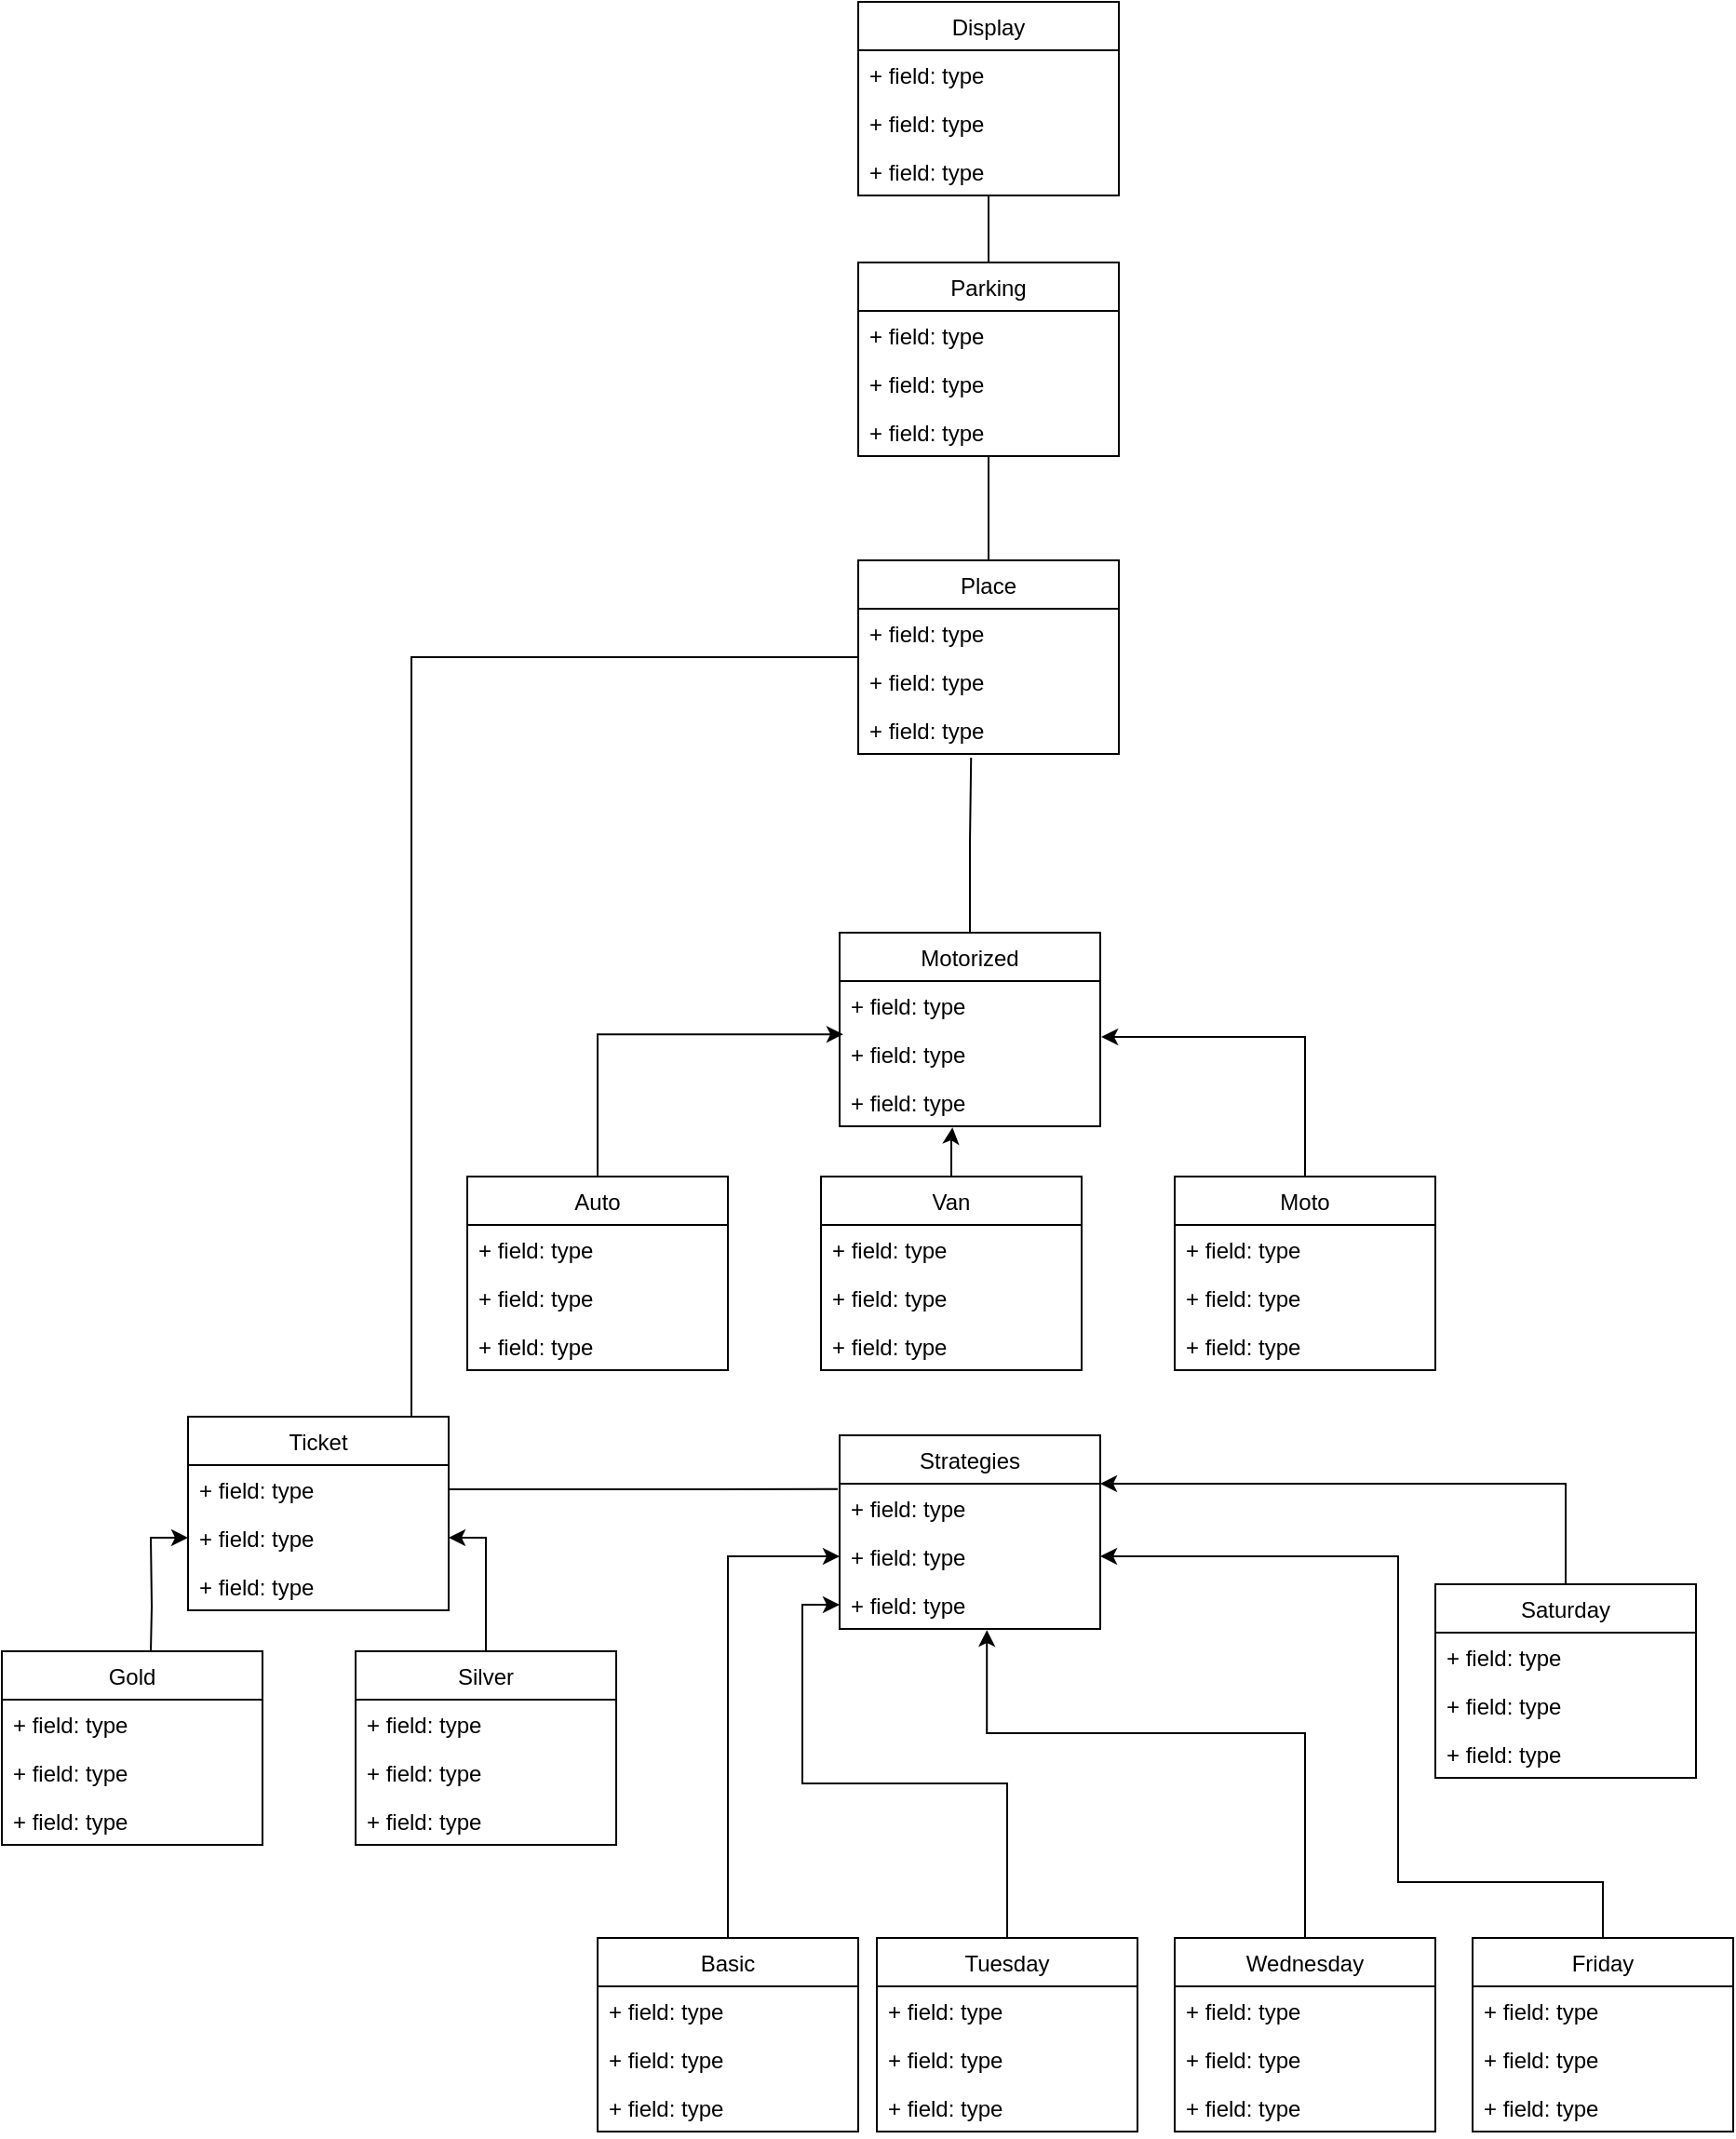 <mxfile version="17.4.6" type="device"><diagram id="UO-OclWuYl68KMy3zuMK" name="Page-1"><mxGraphModel dx="2031" dy="1134" grid="1" gridSize="10" guides="1" tooltips="1" connect="1" arrows="1" fold="1" page="1" pageScale="1" pageWidth="827" pageHeight="1169" math="0" shadow="0"><root><mxCell id="0"/><mxCell id="1" parent="0"/><mxCell id="aqjppwKQZ0_oO-9sexhq-132" style="edgeStyle=orthogonalEdgeStyle;rounded=0;orthogonalLoop=1;jettySize=auto;html=1;entryX=0.5;entryY=0;entryDx=0;entryDy=0;endArrow=none;endFill=0;" edge="1" parent="1" source="aqjppwKQZ0_oO-9sexhq-1" target="aqjppwKQZ0_oO-9sexhq-38"><mxGeometry relative="1" as="geometry"/></mxCell><mxCell id="aqjppwKQZ0_oO-9sexhq-1" value="Display" style="swimlane;fontStyle=0;childLayout=stackLayout;horizontal=1;startSize=26;fillColor=none;horizontalStack=0;resizeParent=1;resizeParentMax=0;resizeLast=0;collapsible=1;marginBottom=0;" vertex="1" parent="1"><mxGeometry x="650" y="10" width="140" height="104" as="geometry"/></mxCell><mxCell id="aqjppwKQZ0_oO-9sexhq-2" value="+ field: type" style="text;strokeColor=none;fillColor=none;align=left;verticalAlign=top;spacingLeft=4;spacingRight=4;overflow=hidden;rotatable=0;points=[[0,0.5],[1,0.5]];portConstraint=eastwest;" vertex="1" parent="aqjppwKQZ0_oO-9sexhq-1"><mxGeometry y="26" width="140" height="26" as="geometry"/></mxCell><mxCell id="aqjppwKQZ0_oO-9sexhq-3" value="+ field: type" style="text;strokeColor=none;fillColor=none;align=left;verticalAlign=top;spacingLeft=4;spacingRight=4;overflow=hidden;rotatable=0;points=[[0,0.5],[1,0.5]];portConstraint=eastwest;" vertex="1" parent="aqjppwKQZ0_oO-9sexhq-1"><mxGeometry y="52" width="140" height="26" as="geometry"/></mxCell><mxCell id="aqjppwKQZ0_oO-9sexhq-4" value="+ field: type" style="text;strokeColor=none;fillColor=none;align=left;verticalAlign=top;spacingLeft=4;spacingRight=4;overflow=hidden;rotatable=0;points=[[0,0.5],[1,0.5]];portConstraint=eastwest;" vertex="1" parent="aqjppwKQZ0_oO-9sexhq-1"><mxGeometry y="78" width="140" height="26" as="geometry"/></mxCell><mxCell id="aqjppwKQZ0_oO-9sexhq-142" style="edgeStyle=orthogonalEdgeStyle;rounded=0;orthogonalLoop=1;jettySize=auto;html=1;entryX=0.5;entryY=0;entryDx=0;entryDy=0;endArrow=none;endFill=0;" edge="1" parent="1" source="aqjppwKQZ0_oO-9sexhq-38" target="aqjppwKQZ0_oO-9sexhq-42"><mxGeometry relative="1" as="geometry"/></mxCell><mxCell id="aqjppwKQZ0_oO-9sexhq-38" value="Parking" style="swimlane;fontStyle=0;childLayout=stackLayout;horizontal=1;startSize=26;fillColor=none;horizontalStack=0;resizeParent=1;resizeParentMax=0;resizeLast=0;collapsible=1;marginBottom=0;" vertex="1" parent="1"><mxGeometry x="650" y="150" width="140" height="104" as="geometry"/></mxCell><mxCell id="aqjppwKQZ0_oO-9sexhq-39" value="+ field: type" style="text;strokeColor=none;fillColor=none;align=left;verticalAlign=top;spacingLeft=4;spacingRight=4;overflow=hidden;rotatable=0;points=[[0,0.5],[1,0.5]];portConstraint=eastwest;" vertex="1" parent="aqjppwKQZ0_oO-9sexhq-38"><mxGeometry y="26" width="140" height="26" as="geometry"/></mxCell><mxCell id="aqjppwKQZ0_oO-9sexhq-40" value="+ field: type" style="text;strokeColor=none;fillColor=none;align=left;verticalAlign=top;spacingLeft=4;spacingRight=4;overflow=hidden;rotatable=0;points=[[0,0.5],[1,0.5]];portConstraint=eastwest;" vertex="1" parent="aqjppwKQZ0_oO-9sexhq-38"><mxGeometry y="52" width="140" height="26" as="geometry"/></mxCell><mxCell id="aqjppwKQZ0_oO-9sexhq-41" value="+ field: type" style="text;strokeColor=none;fillColor=none;align=left;verticalAlign=top;spacingLeft=4;spacingRight=4;overflow=hidden;rotatable=0;points=[[0,0.5],[1,0.5]];portConstraint=eastwest;" vertex="1" parent="aqjppwKQZ0_oO-9sexhq-38"><mxGeometry y="78" width="140" height="26" as="geometry"/></mxCell><mxCell id="aqjppwKQZ0_oO-9sexhq-136" style="edgeStyle=orthogonalEdgeStyle;rounded=0;orthogonalLoop=1;jettySize=auto;html=1;entryX=0;entryY=0;entryDx=0;entryDy=0;endArrow=none;endFill=0;" edge="1" parent="1" source="aqjppwKQZ0_oO-9sexhq-42" target="aqjppwKQZ0_oO-9sexhq-69"><mxGeometry relative="1" as="geometry"><Array as="points"><mxPoint x="410" y="362"/><mxPoint x="410" y="770"/></Array></mxGeometry></mxCell><mxCell id="aqjppwKQZ0_oO-9sexhq-42" value="Place" style="swimlane;fontStyle=0;childLayout=stackLayout;horizontal=1;startSize=26;fillColor=none;horizontalStack=0;resizeParent=1;resizeParentMax=0;resizeLast=0;collapsible=1;marginBottom=0;" vertex="1" parent="1"><mxGeometry x="650" y="310" width="140" height="104" as="geometry"/></mxCell><mxCell id="aqjppwKQZ0_oO-9sexhq-43" value="+ field: type" style="text;strokeColor=none;fillColor=none;align=left;verticalAlign=top;spacingLeft=4;spacingRight=4;overflow=hidden;rotatable=0;points=[[0,0.5],[1,0.5]];portConstraint=eastwest;" vertex="1" parent="aqjppwKQZ0_oO-9sexhq-42"><mxGeometry y="26" width="140" height="26" as="geometry"/></mxCell><mxCell id="aqjppwKQZ0_oO-9sexhq-44" value="+ field: type" style="text;strokeColor=none;fillColor=none;align=left;verticalAlign=top;spacingLeft=4;spacingRight=4;overflow=hidden;rotatable=0;points=[[0,0.5],[1,0.5]];portConstraint=eastwest;" vertex="1" parent="aqjppwKQZ0_oO-9sexhq-42"><mxGeometry y="52" width="140" height="26" as="geometry"/></mxCell><mxCell id="aqjppwKQZ0_oO-9sexhq-45" value="+ field: type" style="text;strokeColor=none;fillColor=none;align=left;verticalAlign=top;spacingLeft=4;spacingRight=4;overflow=hidden;rotatable=0;points=[[0,0.5],[1,0.5]];portConstraint=eastwest;" vertex="1" parent="aqjppwKQZ0_oO-9sexhq-42"><mxGeometry y="78" width="140" height="26" as="geometry"/></mxCell><mxCell id="aqjppwKQZ0_oO-9sexhq-135" style="edgeStyle=orthogonalEdgeStyle;rounded=0;orthogonalLoop=1;jettySize=auto;html=1;entryX=0.433;entryY=1.077;entryDx=0;entryDy=0;entryPerimeter=0;endArrow=none;endFill=0;" edge="1" parent="1" source="aqjppwKQZ0_oO-9sexhq-46" target="aqjppwKQZ0_oO-9sexhq-45"><mxGeometry relative="1" as="geometry"><Array as="points"><mxPoint x="710" y="462"/><mxPoint x="711" y="416"/></Array></mxGeometry></mxCell><mxCell id="aqjppwKQZ0_oO-9sexhq-46" value="Motorized" style="swimlane;fontStyle=0;childLayout=stackLayout;horizontal=1;startSize=26;fillColor=none;horizontalStack=0;resizeParent=1;resizeParentMax=0;resizeLast=0;collapsible=1;marginBottom=0;" vertex="1" parent="1"><mxGeometry x="640" y="510" width="140" height="104" as="geometry"/></mxCell><mxCell id="aqjppwKQZ0_oO-9sexhq-47" value="+ field: type" style="text;strokeColor=none;fillColor=none;align=left;verticalAlign=top;spacingLeft=4;spacingRight=4;overflow=hidden;rotatable=0;points=[[0,0.5],[1,0.5]];portConstraint=eastwest;" vertex="1" parent="aqjppwKQZ0_oO-9sexhq-46"><mxGeometry y="26" width="140" height="26" as="geometry"/></mxCell><mxCell id="aqjppwKQZ0_oO-9sexhq-48" value="+ field: type" style="text;strokeColor=none;fillColor=none;align=left;verticalAlign=top;spacingLeft=4;spacingRight=4;overflow=hidden;rotatable=0;points=[[0,0.5],[1,0.5]];portConstraint=eastwest;" vertex="1" parent="aqjppwKQZ0_oO-9sexhq-46"><mxGeometry y="52" width="140" height="26" as="geometry"/></mxCell><mxCell id="aqjppwKQZ0_oO-9sexhq-49" value="+ field: type" style="text;strokeColor=none;fillColor=none;align=left;verticalAlign=top;spacingLeft=4;spacingRight=4;overflow=hidden;rotatable=0;points=[[0,0.5],[1,0.5]];portConstraint=eastwest;" vertex="1" parent="aqjppwKQZ0_oO-9sexhq-46"><mxGeometry y="78" width="140" height="26" as="geometry"/></mxCell><mxCell id="aqjppwKQZ0_oO-9sexhq-129" style="edgeStyle=orthogonalEdgeStyle;rounded=0;orthogonalLoop=1;jettySize=auto;html=1;entryX=0.014;entryY=0.099;entryDx=0;entryDy=0;entryPerimeter=0;" edge="1" parent="1" source="aqjppwKQZ0_oO-9sexhq-50" target="aqjppwKQZ0_oO-9sexhq-48"><mxGeometry relative="1" as="geometry"/></mxCell><mxCell id="aqjppwKQZ0_oO-9sexhq-50" value="Auto" style="swimlane;fontStyle=0;childLayout=stackLayout;horizontal=1;startSize=26;fillColor=none;horizontalStack=0;resizeParent=1;resizeParentMax=0;resizeLast=0;collapsible=1;marginBottom=0;" vertex="1" parent="1"><mxGeometry x="440" y="641" width="140" height="104" as="geometry"/></mxCell><mxCell id="aqjppwKQZ0_oO-9sexhq-51" value="+ field: type" style="text;strokeColor=none;fillColor=none;align=left;verticalAlign=top;spacingLeft=4;spacingRight=4;overflow=hidden;rotatable=0;points=[[0,0.5],[1,0.5]];portConstraint=eastwest;" vertex="1" parent="aqjppwKQZ0_oO-9sexhq-50"><mxGeometry y="26" width="140" height="26" as="geometry"/></mxCell><mxCell id="aqjppwKQZ0_oO-9sexhq-52" value="+ field: type" style="text;strokeColor=none;fillColor=none;align=left;verticalAlign=top;spacingLeft=4;spacingRight=4;overflow=hidden;rotatable=0;points=[[0,0.5],[1,0.5]];portConstraint=eastwest;" vertex="1" parent="aqjppwKQZ0_oO-9sexhq-50"><mxGeometry y="52" width="140" height="26" as="geometry"/></mxCell><mxCell id="aqjppwKQZ0_oO-9sexhq-53" value="+ field: type" style="text;strokeColor=none;fillColor=none;align=left;verticalAlign=top;spacingLeft=4;spacingRight=4;overflow=hidden;rotatable=0;points=[[0,0.5],[1,0.5]];portConstraint=eastwest;" vertex="1" parent="aqjppwKQZ0_oO-9sexhq-50"><mxGeometry y="78" width="140" height="26" as="geometry"/></mxCell><mxCell id="aqjppwKQZ0_oO-9sexhq-131" style="edgeStyle=orthogonalEdgeStyle;rounded=0;orthogonalLoop=1;jettySize=auto;html=1;entryX=0.433;entryY=1.022;entryDx=0;entryDy=0;entryPerimeter=0;" edge="1" parent="1" source="aqjppwKQZ0_oO-9sexhq-54" target="aqjppwKQZ0_oO-9sexhq-49"><mxGeometry relative="1" as="geometry"/></mxCell><mxCell id="aqjppwKQZ0_oO-9sexhq-54" value="Van" style="swimlane;fontStyle=0;childLayout=stackLayout;horizontal=1;startSize=26;fillColor=none;horizontalStack=0;resizeParent=1;resizeParentMax=0;resizeLast=0;collapsible=1;marginBottom=0;" vertex="1" parent="1"><mxGeometry x="630" y="641" width="140" height="104" as="geometry"/></mxCell><mxCell id="aqjppwKQZ0_oO-9sexhq-55" value="+ field: type" style="text;strokeColor=none;fillColor=none;align=left;verticalAlign=top;spacingLeft=4;spacingRight=4;overflow=hidden;rotatable=0;points=[[0,0.5],[1,0.5]];portConstraint=eastwest;" vertex="1" parent="aqjppwKQZ0_oO-9sexhq-54"><mxGeometry y="26" width="140" height="26" as="geometry"/></mxCell><mxCell id="aqjppwKQZ0_oO-9sexhq-56" value="+ field: type" style="text;strokeColor=none;fillColor=none;align=left;verticalAlign=top;spacingLeft=4;spacingRight=4;overflow=hidden;rotatable=0;points=[[0,0.5],[1,0.5]];portConstraint=eastwest;" vertex="1" parent="aqjppwKQZ0_oO-9sexhq-54"><mxGeometry y="52" width="140" height="26" as="geometry"/></mxCell><mxCell id="aqjppwKQZ0_oO-9sexhq-57" value="+ field: type" style="text;strokeColor=none;fillColor=none;align=left;verticalAlign=top;spacingLeft=4;spacingRight=4;overflow=hidden;rotatable=0;points=[[0,0.5],[1,0.5]];portConstraint=eastwest;" vertex="1" parent="aqjppwKQZ0_oO-9sexhq-54"><mxGeometry y="78" width="140" height="26" as="geometry"/></mxCell><mxCell id="aqjppwKQZ0_oO-9sexhq-130" style="edgeStyle=orthogonalEdgeStyle;rounded=0;orthogonalLoop=1;jettySize=auto;html=1;entryX=1.004;entryY=0.154;entryDx=0;entryDy=0;entryPerimeter=0;" edge="1" parent="1" source="aqjppwKQZ0_oO-9sexhq-58" target="aqjppwKQZ0_oO-9sexhq-48"><mxGeometry relative="1" as="geometry"/></mxCell><mxCell id="aqjppwKQZ0_oO-9sexhq-58" value="Moto" style="swimlane;fontStyle=0;childLayout=stackLayout;horizontal=1;startSize=26;fillColor=none;horizontalStack=0;resizeParent=1;resizeParentMax=0;resizeLast=0;collapsible=1;marginBottom=0;" vertex="1" parent="1"><mxGeometry x="820" y="641" width="140" height="104" as="geometry"/></mxCell><mxCell id="aqjppwKQZ0_oO-9sexhq-59" value="+ field: type" style="text;strokeColor=none;fillColor=none;align=left;verticalAlign=top;spacingLeft=4;spacingRight=4;overflow=hidden;rotatable=0;points=[[0,0.5],[1,0.5]];portConstraint=eastwest;" vertex="1" parent="aqjppwKQZ0_oO-9sexhq-58"><mxGeometry y="26" width="140" height="26" as="geometry"/></mxCell><mxCell id="aqjppwKQZ0_oO-9sexhq-60" value="+ field: type" style="text;strokeColor=none;fillColor=none;align=left;verticalAlign=top;spacingLeft=4;spacingRight=4;overflow=hidden;rotatable=0;points=[[0,0.5],[1,0.5]];portConstraint=eastwest;" vertex="1" parent="aqjppwKQZ0_oO-9sexhq-58"><mxGeometry y="52" width="140" height="26" as="geometry"/></mxCell><mxCell id="aqjppwKQZ0_oO-9sexhq-61" value="+ field: type" style="text;strokeColor=none;fillColor=none;align=left;verticalAlign=top;spacingLeft=4;spacingRight=4;overflow=hidden;rotatable=0;points=[[0,0.5],[1,0.5]];portConstraint=eastwest;" vertex="1" parent="aqjppwKQZ0_oO-9sexhq-58"><mxGeometry y="78" width="140" height="26" as="geometry"/></mxCell><mxCell id="aqjppwKQZ0_oO-9sexhq-64" value="Strategies" style="swimlane;fontStyle=0;childLayout=stackLayout;horizontal=1;startSize=26;fillColor=none;horizontalStack=0;resizeParent=1;resizeParentMax=0;resizeLast=0;collapsible=1;marginBottom=0;" vertex="1" parent="1"><mxGeometry x="640" y="780" width="140" height="104" as="geometry"/></mxCell><mxCell id="aqjppwKQZ0_oO-9sexhq-65" value="+ field: type" style="text;strokeColor=none;fillColor=none;align=left;verticalAlign=top;spacingLeft=4;spacingRight=4;overflow=hidden;rotatable=0;points=[[0,0.5],[1,0.5]];portConstraint=eastwest;" vertex="1" parent="aqjppwKQZ0_oO-9sexhq-64"><mxGeometry y="26" width="140" height="26" as="geometry"/></mxCell><mxCell id="aqjppwKQZ0_oO-9sexhq-66" value="+ field: type" style="text;strokeColor=none;fillColor=none;align=left;verticalAlign=top;spacingLeft=4;spacingRight=4;overflow=hidden;rotatable=0;points=[[0,0.5],[1,0.5]];portConstraint=eastwest;" vertex="1" parent="aqjppwKQZ0_oO-9sexhq-64"><mxGeometry y="52" width="140" height="26" as="geometry"/></mxCell><mxCell id="aqjppwKQZ0_oO-9sexhq-67" value="+ field: type" style="text;strokeColor=none;fillColor=none;align=left;verticalAlign=top;spacingLeft=4;spacingRight=4;overflow=hidden;rotatable=0;points=[[0,0.5],[1,0.5]];portConstraint=eastwest;" vertex="1" parent="aqjppwKQZ0_oO-9sexhq-64"><mxGeometry y="78" width="140" height="26" as="geometry"/></mxCell><mxCell id="aqjppwKQZ0_oO-9sexhq-69" value="Ticket" style="swimlane;fontStyle=0;childLayout=stackLayout;horizontal=1;startSize=26;fillColor=none;horizontalStack=0;resizeParent=1;resizeParentMax=0;resizeLast=0;collapsible=1;marginBottom=0;" vertex="1" parent="1"><mxGeometry x="290" y="770" width="140" height="104" as="geometry"/></mxCell><mxCell id="aqjppwKQZ0_oO-9sexhq-70" value="+ field: type" style="text;strokeColor=none;fillColor=none;align=left;verticalAlign=top;spacingLeft=4;spacingRight=4;overflow=hidden;rotatable=0;points=[[0,0.5],[1,0.5]];portConstraint=eastwest;" vertex="1" parent="aqjppwKQZ0_oO-9sexhq-69"><mxGeometry y="26" width="140" height="26" as="geometry"/></mxCell><mxCell id="aqjppwKQZ0_oO-9sexhq-71" value="+ field: type" style="text;strokeColor=none;fillColor=none;align=left;verticalAlign=top;spacingLeft=4;spacingRight=4;overflow=hidden;rotatable=0;points=[[0,0.5],[1,0.5]];portConstraint=eastwest;" vertex="1" parent="aqjppwKQZ0_oO-9sexhq-69"><mxGeometry y="52" width="140" height="26" as="geometry"/></mxCell><mxCell id="aqjppwKQZ0_oO-9sexhq-72" value="+ field: type" style="text;strokeColor=none;fillColor=none;align=left;verticalAlign=top;spacingLeft=4;spacingRight=4;overflow=hidden;rotatable=0;points=[[0,0.5],[1,0.5]];portConstraint=eastwest;" vertex="1" parent="aqjppwKQZ0_oO-9sexhq-69"><mxGeometry y="78" width="140" height="26" as="geometry"/></mxCell><mxCell id="aqjppwKQZ0_oO-9sexhq-125" style="edgeStyle=orthogonalEdgeStyle;rounded=0;orthogonalLoop=1;jettySize=auto;html=1;entryX=0;entryY=0.5;entryDx=0;entryDy=0;" edge="1" parent="1" target="aqjppwKQZ0_oO-9sexhq-71"><mxGeometry relative="1" as="geometry"><mxPoint x="270" y="896" as="sourcePoint"/></mxGeometry></mxCell><mxCell id="aqjppwKQZ0_oO-9sexhq-73" value="Gold" style="swimlane;fontStyle=0;childLayout=stackLayout;horizontal=1;startSize=26;fillColor=none;horizontalStack=0;resizeParent=1;resizeParentMax=0;resizeLast=0;collapsible=1;marginBottom=0;" vertex="1" parent="1"><mxGeometry x="190" y="896" width="140" height="104" as="geometry"/></mxCell><mxCell id="aqjppwKQZ0_oO-9sexhq-74" value="+ field: type" style="text;strokeColor=none;fillColor=none;align=left;verticalAlign=top;spacingLeft=4;spacingRight=4;overflow=hidden;rotatable=0;points=[[0,0.5],[1,0.5]];portConstraint=eastwest;" vertex="1" parent="aqjppwKQZ0_oO-9sexhq-73"><mxGeometry y="26" width="140" height="26" as="geometry"/></mxCell><mxCell id="aqjppwKQZ0_oO-9sexhq-75" value="+ field: type" style="text;strokeColor=none;fillColor=none;align=left;verticalAlign=top;spacingLeft=4;spacingRight=4;overflow=hidden;rotatable=0;points=[[0,0.5],[1,0.5]];portConstraint=eastwest;" vertex="1" parent="aqjppwKQZ0_oO-9sexhq-73"><mxGeometry y="52" width="140" height="26" as="geometry"/></mxCell><mxCell id="aqjppwKQZ0_oO-9sexhq-76" value="+ field: type" style="text;strokeColor=none;fillColor=none;align=left;verticalAlign=top;spacingLeft=4;spacingRight=4;overflow=hidden;rotatable=0;points=[[0,0.5],[1,0.5]];portConstraint=eastwest;" vertex="1" parent="aqjppwKQZ0_oO-9sexhq-73"><mxGeometry y="78" width="140" height="26" as="geometry"/></mxCell><mxCell id="aqjppwKQZ0_oO-9sexhq-126" style="edgeStyle=orthogonalEdgeStyle;rounded=0;orthogonalLoop=1;jettySize=auto;html=1;entryX=1;entryY=0.5;entryDx=0;entryDy=0;" edge="1" parent="1" source="aqjppwKQZ0_oO-9sexhq-77" target="aqjppwKQZ0_oO-9sexhq-71"><mxGeometry relative="1" as="geometry"/></mxCell><mxCell id="aqjppwKQZ0_oO-9sexhq-77" value="Silver" style="swimlane;fontStyle=0;childLayout=stackLayout;horizontal=1;startSize=26;fillColor=none;horizontalStack=0;resizeParent=1;resizeParentMax=0;resizeLast=0;collapsible=1;marginBottom=0;" vertex="1" parent="1"><mxGeometry x="380" y="896" width="140" height="104" as="geometry"/></mxCell><mxCell id="aqjppwKQZ0_oO-9sexhq-78" value="+ field: type" style="text;strokeColor=none;fillColor=none;align=left;verticalAlign=top;spacingLeft=4;spacingRight=4;overflow=hidden;rotatable=0;points=[[0,0.5],[1,0.5]];portConstraint=eastwest;" vertex="1" parent="aqjppwKQZ0_oO-9sexhq-77"><mxGeometry y="26" width="140" height="26" as="geometry"/></mxCell><mxCell id="aqjppwKQZ0_oO-9sexhq-79" value="+ field: type" style="text;strokeColor=none;fillColor=none;align=left;verticalAlign=top;spacingLeft=4;spacingRight=4;overflow=hidden;rotatable=0;points=[[0,0.5],[1,0.5]];portConstraint=eastwest;" vertex="1" parent="aqjppwKQZ0_oO-9sexhq-77"><mxGeometry y="52" width="140" height="26" as="geometry"/></mxCell><mxCell id="aqjppwKQZ0_oO-9sexhq-80" value="+ field: type" style="text;strokeColor=none;fillColor=none;align=left;verticalAlign=top;spacingLeft=4;spacingRight=4;overflow=hidden;rotatable=0;points=[[0,0.5],[1,0.5]];portConstraint=eastwest;" vertex="1" parent="aqjppwKQZ0_oO-9sexhq-77"><mxGeometry y="78" width="140" height="26" as="geometry"/></mxCell><mxCell id="aqjppwKQZ0_oO-9sexhq-123" style="edgeStyle=orthogonalEdgeStyle;rounded=0;orthogonalLoop=1;jettySize=auto;html=1;entryX=1;entryY=0.25;entryDx=0;entryDy=0;" edge="1" parent="1" source="aqjppwKQZ0_oO-9sexhq-90" target="aqjppwKQZ0_oO-9sexhq-64"><mxGeometry relative="1" as="geometry"><Array as="points"><mxPoint x="1030" y="806"/></Array></mxGeometry></mxCell><mxCell id="aqjppwKQZ0_oO-9sexhq-90" value="Saturday" style="swimlane;fontStyle=0;childLayout=stackLayout;horizontal=1;startSize=26;fillColor=none;horizontalStack=0;resizeParent=1;resizeParentMax=0;resizeLast=0;collapsible=1;marginBottom=0;" vertex="1" parent="1"><mxGeometry x="960" y="860" width="140" height="104" as="geometry"/></mxCell><mxCell id="aqjppwKQZ0_oO-9sexhq-91" value="+ field: type" style="text;strokeColor=none;fillColor=none;align=left;verticalAlign=top;spacingLeft=4;spacingRight=4;overflow=hidden;rotatable=0;points=[[0,0.5],[1,0.5]];portConstraint=eastwest;" vertex="1" parent="aqjppwKQZ0_oO-9sexhq-90"><mxGeometry y="26" width="140" height="26" as="geometry"/></mxCell><mxCell id="aqjppwKQZ0_oO-9sexhq-92" value="+ field: type" style="text;strokeColor=none;fillColor=none;align=left;verticalAlign=top;spacingLeft=4;spacingRight=4;overflow=hidden;rotatable=0;points=[[0,0.5],[1,0.5]];portConstraint=eastwest;" vertex="1" parent="aqjppwKQZ0_oO-9sexhq-90"><mxGeometry y="52" width="140" height="26" as="geometry"/></mxCell><mxCell id="aqjppwKQZ0_oO-9sexhq-93" value="+ field: type" style="text;strokeColor=none;fillColor=none;align=left;verticalAlign=top;spacingLeft=4;spacingRight=4;overflow=hidden;rotatable=0;points=[[0,0.5],[1,0.5]];portConstraint=eastwest;" vertex="1" parent="aqjppwKQZ0_oO-9sexhq-90"><mxGeometry y="78" width="140" height="26" as="geometry"/></mxCell><mxCell id="aqjppwKQZ0_oO-9sexhq-122" style="edgeStyle=orthogonalEdgeStyle;rounded=0;orthogonalLoop=1;jettySize=auto;html=1;entryX=1;entryY=0.5;entryDx=0;entryDy=0;" edge="1" parent="1" source="aqjppwKQZ0_oO-9sexhq-94" target="aqjppwKQZ0_oO-9sexhq-66"><mxGeometry relative="1" as="geometry"><Array as="points"><mxPoint x="1050" y="1020"/><mxPoint x="940" y="1020"/><mxPoint x="940" y="845"/></Array></mxGeometry></mxCell><mxCell id="aqjppwKQZ0_oO-9sexhq-94" value="Friday" style="swimlane;fontStyle=0;childLayout=stackLayout;horizontal=1;startSize=26;fillColor=none;horizontalStack=0;resizeParent=1;resizeParentMax=0;resizeLast=0;collapsible=1;marginBottom=0;" vertex="1" parent="1"><mxGeometry x="980" y="1050" width="140" height="104" as="geometry"/></mxCell><mxCell id="aqjppwKQZ0_oO-9sexhq-95" value="+ field: type" style="text;strokeColor=none;fillColor=none;align=left;verticalAlign=top;spacingLeft=4;spacingRight=4;overflow=hidden;rotatable=0;points=[[0,0.5],[1,0.5]];portConstraint=eastwest;" vertex="1" parent="aqjppwKQZ0_oO-9sexhq-94"><mxGeometry y="26" width="140" height="26" as="geometry"/></mxCell><mxCell id="aqjppwKQZ0_oO-9sexhq-96" value="+ field: type" style="text;strokeColor=none;fillColor=none;align=left;verticalAlign=top;spacingLeft=4;spacingRight=4;overflow=hidden;rotatable=0;points=[[0,0.5],[1,0.5]];portConstraint=eastwest;" vertex="1" parent="aqjppwKQZ0_oO-9sexhq-94"><mxGeometry y="52" width="140" height="26" as="geometry"/></mxCell><mxCell id="aqjppwKQZ0_oO-9sexhq-97" value="+ field: type" style="text;strokeColor=none;fillColor=none;align=left;verticalAlign=top;spacingLeft=4;spacingRight=4;overflow=hidden;rotatable=0;points=[[0,0.5],[1,0.5]];portConstraint=eastwest;" vertex="1" parent="aqjppwKQZ0_oO-9sexhq-94"><mxGeometry y="78" width="140" height="26" as="geometry"/></mxCell><mxCell id="aqjppwKQZ0_oO-9sexhq-121" style="edgeStyle=orthogonalEdgeStyle;rounded=0;orthogonalLoop=1;jettySize=auto;html=1;entryX=0.565;entryY=1.022;entryDx=0;entryDy=0;entryPerimeter=0;" edge="1" parent="1" source="aqjppwKQZ0_oO-9sexhq-98" target="aqjppwKQZ0_oO-9sexhq-67"><mxGeometry relative="1" as="geometry"><Array as="points"><mxPoint x="890" y="940"/><mxPoint x="719" y="940"/></Array></mxGeometry></mxCell><mxCell id="aqjppwKQZ0_oO-9sexhq-98" value="Wednesday" style="swimlane;fontStyle=0;childLayout=stackLayout;horizontal=1;startSize=26;fillColor=none;horizontalStack=0;resizeParent=1;resizeParentMax=0;resizeLast=0;collapsible=1;marginBottom=0;" vertex="1" parent="1"><mxGeometry x="820" y="1050" width="140" height="104" as="geometry"/></mxCell><mxCell id="aqjppwKQZ0_oO-9sexhq-100" value="+ field: type" style="text;strokeColor=none;fillColor=none;align=left;verticalAlign=top;spacingLeft=4;spacingRight=4;overflow=hidden;rotatable=0;points=[[0,0.5],[1,0.5]];portConstraint=eastwest;" vertex="1" parent="aqjppwKQZ0_oO-9sexhq-98"><mxGeometry y="26" width="140" height="26" as="geometry"/></mxCell><mxCell id="aqjppwKQZ0_oO-9sexhq-101" value="+ field: type" style="text;strokeColor=none;fillColor=none;align=left;verticalAlign=top;spacingLeft=4;spacingRight=4;overflow=hidden;rotatable=0;points=[[0,0.5],[1,0.5]];portConstraint=eastwest;" vertex="1" parent="aqjppwKQZ0_oO-9sexhq-98"><mxGeometry y="52" width="140" height="26" as="geometry"/></mxCell><mxCell id="aqjppwKQZ0_oO-9sexhq-99" value="+ field: type" style="text;strokeColor=none;fillColor=none;align=left;verticalAlign=top;spacingLeft=4;spacingRight=4;overflow=hidden;rotatable=0;points=[[0,0.5],[1,0.5]];portConstraint=eastwest;" vertex="1" parent="aqjppwKQZ0_oO-9sexhq-98"><mxGeometry y="78" width="140" height="26" as="geometry"/></mxCell><mxCell id="aqjppwKQZ0_oO-9sexhq-120" style="edgeStyle=orthogonalEdgeStyle;rounded=0;orthogonalLoop=1;jettySize=auto;html=1;entryX=0;entryY=0.5;entryDx=0;entryDy=0;" edge="1" parent="1" source="aqjppwKQZ0_oO-9sexhq-102" target="aqjppwKQZ0_oO-9sexhq-67"><mxGeometry relative="1" as="geometry"/></mxCell><mxCell id="aqjppwKQZ0_oO-9sexhq-102" value="Tuesday" style="swimlane;fontStyle=0;childLayout=stackLayout;horizontal=1;startSize=26;fillColor=none;horizontalStack=0;resizeParent=1;resizeParentMax=0;resizeLast=0;collapsible=1;marginBottom=0;" vertex="1" parent="1"><mxGeometry x="660" y="1050" width="140" height="104" as="geometry"/></mxCell><mxCell id="aqjppwKQZ0_oO-9sexhq-103" value="+ field: type" style="text;strokeColor=none;fillColor=none;align=left;verticalAlign=top;spacingLeft=4;spacingRight=4;overflow=hidden;rotatable=0;points=[[0,0.5],[1,0.5]];portConstraint=eastwest;" vertex="1" parent="aqjppwKQZ0_oO-9sexhq-102"><mxGeometry y="26" width="140" height="26" as="geometry"/></mxCell><mxCell id="aqjppwKQZ0_oO-9sexhq-104" value="+ field: type" style="text;strokeColor=none;fillColor=none;align=left;verticalAlign=top;spacingLeft=4;spacingRight=4;overflow=hidden;rotatable=0;points=[[0,0.5],[1,0.5]];portConstraint=eastwest;" vertex="1" parent="aqjppwKQZ0_oO-9sexhq-102"><mxGeometry y="52" width="140" height="26" as="geometry"/></mxCell><mxCell id="aqjppwKQZ0_oO-9sexhq-105" value="+ field: type" style="text;strokeColor=none;fillColor=none;align=left;verticalAlign=top;spacingLeft=4;spacingRight=4;overflow=hidden;rotatable=0;points=[[0,0.5],[1,0.5]];portConstraint=eastwest;" vertex="1" parent="aqjppwKQZ0_oO-9sexhq-102"><mxGeometry y="78" width="140" height="26" as="geometry"/></mxCell><mxCell id="aqjppwKQZ0_oO-9sexhq-117" style="edgeStyle=orthogonalEdgeStyle;rounded=0;orthogonalLoop=1;jettySize=auto;html=1;entryX=0;entryY=0.5;entryDx=0;entryDy=0;" edge="1" parent="1" source="aqjppwKQZ0_oO-9sexhq-106" target="aqjppwKQZ0_oO-9sexhq-66"><mxGeometry relative="1" as="geometry"/></mxCell><mxCell id="aqjppwKQZ0_oO-9sexhq-106" value="Basic" style="swimlane;fontStyle=0;childLayout=stackLayout;horizontal=1;startSize=26;fillColor=none;horizontalStack=0;resizeParent=1;resizeParentMax=0;resizeLast=0;collapsible=1;marginBottom=0;" vertex="1" parent="1"><mxGeometry x="510" y="1050" width="140" height="104" as="geometry"/></mxCell><mxCell id="aqjppwKQZ0_oO-9sexhq-107" value="+ field: type" style="text;strokeColor=none;fillColor=none;align=left;verticalAlign=top;spacingLeft=4;spacingRight=4;overflow=hidden;rotatable=0;points=[[0,0.5],[1,0.5]];portConstraint=eastwest;" vertex="1" parent="aqjppwKQZ0_oO-9sexhq-106"><mxGeometry y="26" width="140" height="26" as="geometry"/></mxCell><mxCell id="aqjppwKQZ0_oO-9sexhq-108" value="+ field: type" style="text;strokeColor=none;fillColor=none;align=left;verticalAlign=top;spacingLeft=4;spacingRight=4;overflow=hidden;rotatable=0;points=[[0,0.5],[1,0.5]];portConstraint=eastwest;" vertex="1" parent="aqjppwKQZ0_oO-9sexhq-106"><mxGeometry y="52" width="140" height="26" as="geometry"/></mxCell><mxCell id="aqjppwKQZ0_oO-9sexhq-109" value="+ field: type" style="text;strokeColor=none;fillColor=none;align=left;verticalAlign=top;spacingLeft=4;spacingRight=4;overflow=hidden;rotatable=0;points=[[0,0.5],[1,0.5]];portConstraint=eastwest;" vertex="1" parent="aqjppwKQZ0_oO-9sexhq-106"><mxGeometry y="78" width="140" height="26" as="geometry"/></mxCell><mxCell id="aqjppwKQZ0_oO-9sexhq-143" style="edgeStyle=orthogonalEdgeStyle;rounded=0;orthogonalLoop=1;jettySize=auto;html=1;entryX=-0.007;entryY=0.11;entryDx=0;entryDy=0;entryPerimeter=0;endArrow=none;endFill=0;" edge="1" parent="1" source="aqjppwKQZ0_oO-9sexhq-70" target="aqjppwKQZ0_oO-9sexhq-65"><mxGeometry relative="1" as="geometry"/></mxCell></root></mxGraphModel></diagram></mxfile>
